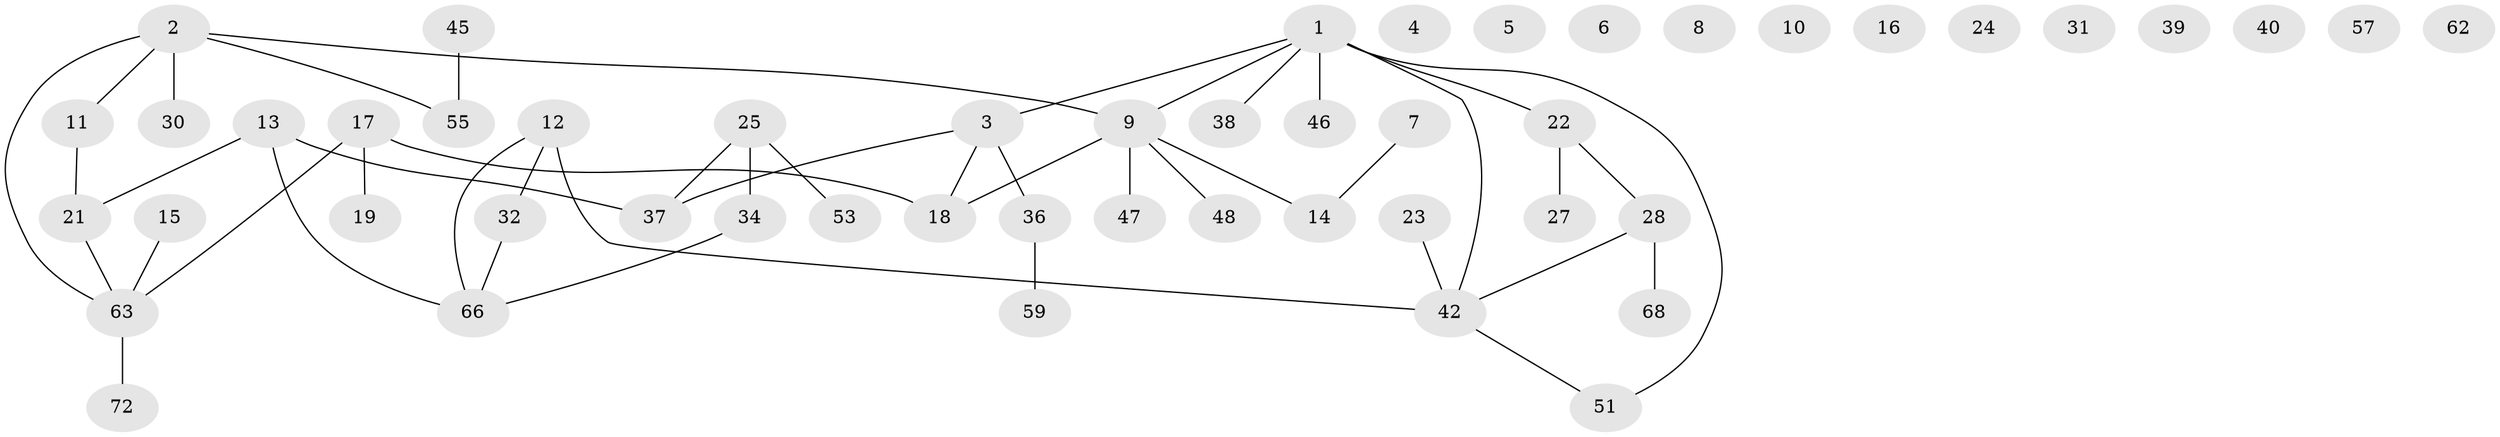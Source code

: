 // Generated by graph-tools (version 1.1) at 2025/23/03/03/25 07:23:28]
// undirected, 50 vertices, 46 edges
graph export_dot {
graph [start="1"]
  node [color=gray90,style=filled];
  1 [super="+20"];
  2 [super="+49"];
  3 [super="+54"];
  4;
  5;
  6;
  7 [super="+71"];
  8;
  9 [super="+70"];
  10;
  11;
  12 [super="+65"];
  13 [super="+35"];
  14;
  15;
  16;
  17 [super="+50"];
  18 [super="+41"];
  19;
  21 [super="+56"];
  22 [super="+33"];
  23 [super="+64"];
  24;
  25 [super="+26"];
  27 [super="+29"];
  28 [super="+43"];
  30;
  31;
  32 [super="+44"];
  34 [super="+73"];
  36 [super="+67"];
  37 [super="+75"];
  38;
  39;
  40;
  42 [super="+58"];
  45;
  46 [super="+60"];
  47 [super="+52"];
  48;
  51;
  53;
  55 [super="+61"];
  57;
  59;
  62;
  63 [super="+74"];
  66 [super="+69"];
  68;
  72;
  1 -- 22;
  1 -- 46;
  1 -- 9;
  1 -- 3;
  1 -- 42;
  1 -- 51;
  1 -- 38;
  2 -- 9;
  2 -- 11;
  2 -- 30;
  2 -- 63;
  2 -- 55;
  3 -- 18;
  3 -- 36;
  3 -- 37;
  7 -- 14;
  9 -- 48;
  9 -- 14;
  9 -- 18;
  9 -- 47;
  11 -- 21;
  12 -- 42;
  12 -- 66;
  12 -- 32;
  13 -- 37;
  13 -- 21;
  13 -- 66;
  15 -- 63;
  17 -- 19;
  17 -- 63;
  17 -- 18;
  21 -- 63;
  22 -- 27 [weight=2];
  22 -- 28;
  23 -- 42 [weight=2];
  25 -- 37;
  25 -- 53;
  25 -- 34;
  28 -- 42;
  28 -- 68;
  32 -- 66;
  34 -- 66;
  36 -- 59;
  42 -- 51;
  45 -- 55;
  63 -- 72;
}
